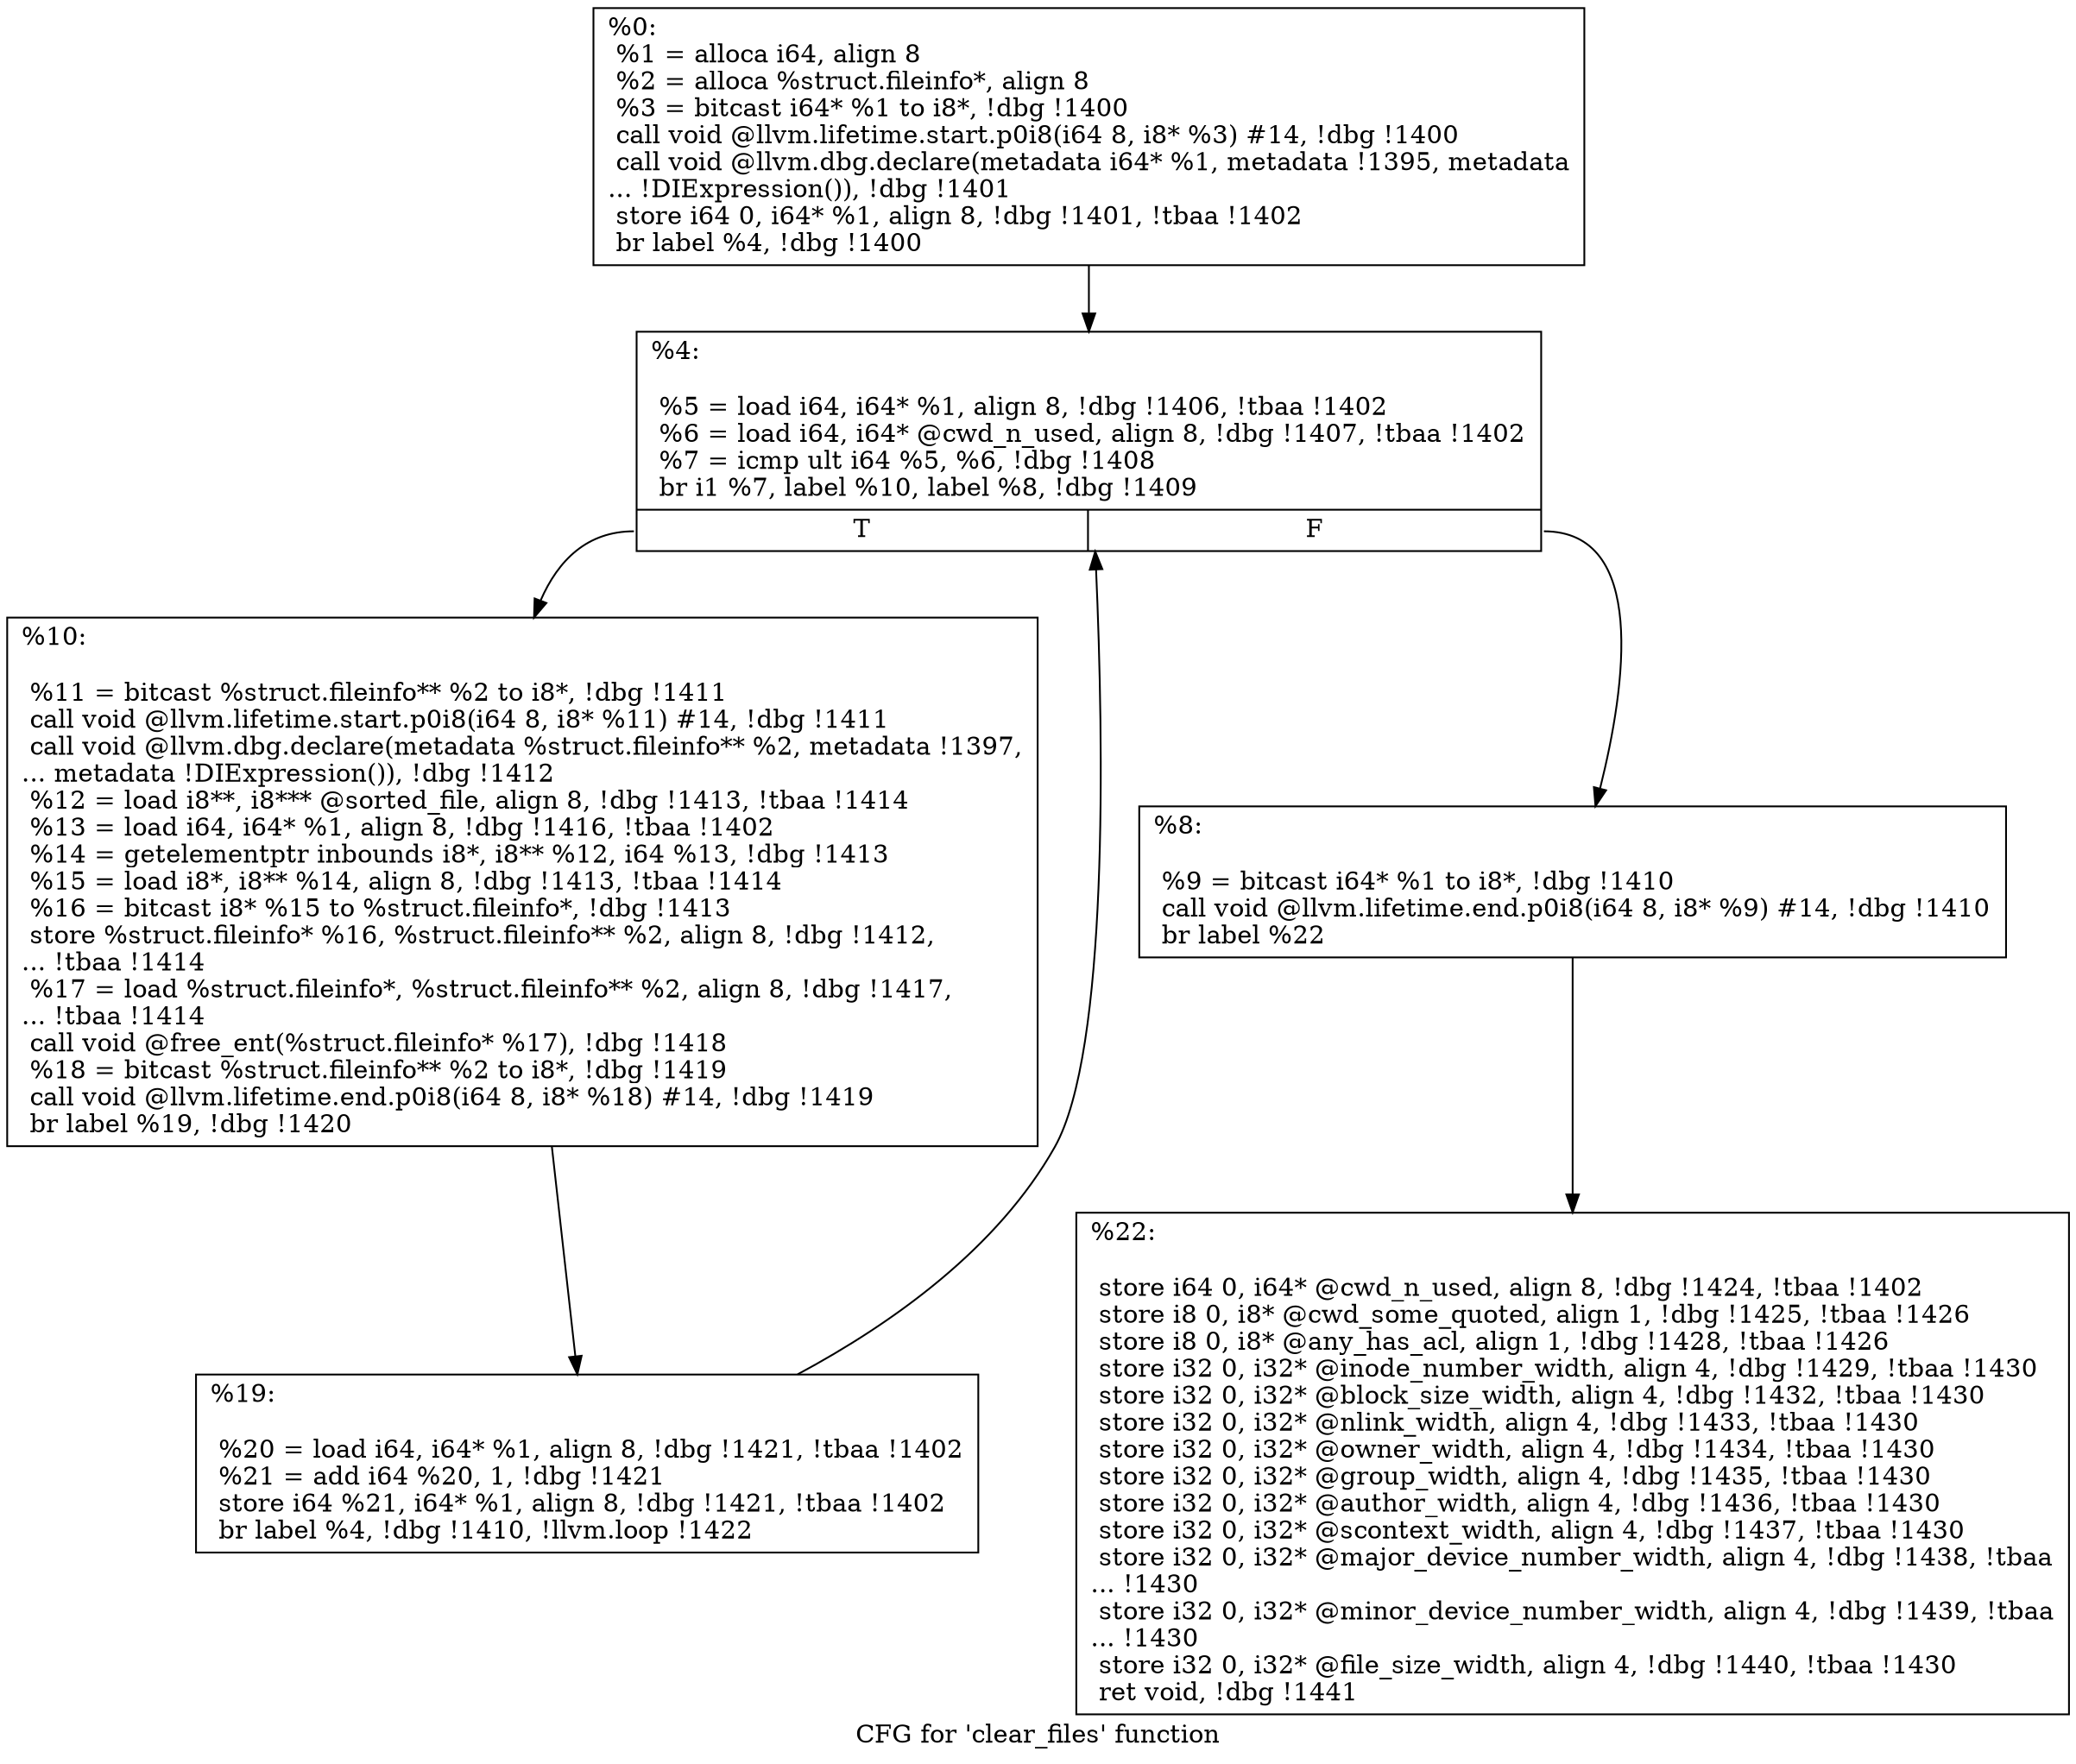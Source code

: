 digraph "CFG for 'clear_files' function" {
	label="CFG for 'clear_files' function";

	Node0x21fba20 [shape=record,label="{%0:\l  %1 = alloca i64, align 8\l  %2 = alloca %struct.fileinfo*, align 8\l  %3 = bitcast i64* %1 to i8*, !dbg !1400\l  call void @llvm.lifetime.start.p0i8(i64 8, i8* %3) #14, !dbg !1400\l  call void @llvm.dbg.declare(metadata i64* %1, metadata !1395, metadata\l... !DIExpression()), !dbg !1401\l  store i64 0, i64* %1, align 8, !dbg !1401, !tbaa !1402\l  br label %4, !dbg !1400\l}"];
	Node0x21fba20 -> Node0x21fc8e0;
	Node0x21fc8e0 [shape=record,label="{%4:\l\l  %5 = load i64, i64* %1, align 8, !dbg !1406, !tbaa !1402\l  %6 = load i64, i64* @cwd_n_used, align 8, !dbg !1407, !tbaa !1402\l  %7 = icmp ult i64 %5, %6, !dbg !1408\l  br i1 %7, label %10, label %8, !dbg !1409\l|{<s0>T|<s1>F}}"];
	Node0x21fc8e0:s0 -> Node0x21fc980;
	Node0x21fc8e0:s1 -> Node0x21fc930;
	Node0x21fc930 [shape=record,label="{%8:\l\l  %9 = bitcast i64* %1 to i8*, !dbg !1410\l  call void @llvm.lifetime.end.p0i8(i64 8, i8* %9) #14, !dbg !1410\l  br label %22\l}"];
	Node0x21fc930 -> Node0x21fca20;
	Node0x21fc980 [shape=record,label="{%10:\l\l  %11 = bitcast %struct.fileinfo** %2 to i8*, !dbg !1411\l  call void @llvm.lifetime.start.p0i8(i64 8, i8* %11) #14, !dbg !1411\l  call void @llvm.dbg.declare(metadata %struct.fileinfo** %2, metadata !1397,\l... metadata !DIExpression()), !dbg !1412\l  %12 = load i8**, i8*** @sorted_file, align 8, !dbg !1413, !tbaa !1414\l  %13 = load i64, i64* %1, align 8, !dbg !1416, !tbaa !1402\l  %14 = getelementptr inbounds i8*, i8** %12, i64 %13, !dbg !1413\l  %15 = load i8*, i8** %14, align 8, !dbg !1413, !tbaa !1414\l  %16 = bitcast i8* %15 to %struct.fileinfo*, !dbg !1413\l  store %struct.fileinfo* %16, %struct.fileinfo** %2, align 8, !dbg !1412,\l... !tbaa !1414\l  %17 = load %struct.fileinfo*, %struct.fileinfo** %2, align 8, !dbg !1417,\l... !tbaa !1414\l  call void @free_ent(%struct.fileinfo* %17), !dbg !1418\l  %18 = bitcast %struct.fileinfo** %2 to i8*, !dbg !1419\l  call void @llvm.lifetime.end.p0i8(i64 8, i8* %18) #14, !dbg !1419\l  br label %19, !dbg !1420\l}"];
	Node0x21fc980 -> Node0x21fc9d0;
	Node0x21fc9d0 [shape=record,label="{%19:\l\l  %20 = load i64, i64* %1, align 8, !dbg !1421, !tbaa !1402\l  %21 = add i64 %20, 1, !dbg !1421\l  store i64 %21, i64* %1, align 8, !dbg !1421, !tbaa !1402\l  br label %4, !dbg !1410, !llvm.loop !1422\l}"];
	Node0x21fc9d0 -> Node0x21fc8e0;
	Node0x21fca20 [shape=record,label="{%22:\l\l  store i64 0, i64* @cwd_n_used, align 8, !dbg !1424, !tbaa !1402\l  store i8 0, i8* @cwd_some_quoted, align 1, !dbg !1425, !tbaa !1426\l  store i8 0, i8* @any_has_acl, align 1, !dbg !1428, !tbaa !1426\l  store i32 0, i32* @inode_number_width, align 4, !dbg !1429, !tbaa !1430\l  store i32 0, i32* @block_size_width, align 4, !dbg !1432, !tbaa !1430\l  store i32 0, i32* @nlink_width, align 4, !dbg !1433, !tbaa !1430\l  store i32 0, i32* @owner_width, align 4, !dbg !1434, !tbaa !1430\l  store i32 0, i32* @group_width, align 4, !dbg !1435, !tbaa !1430\l  store i32 0, i32* @author_width, align 4, !dbg !1436, !tbaa !1430\l  store i32 0, i32* @scontext_width, align 4, !dbg !1437, !tbaa !1430\l  store i32 0, i32* @major_device_number_width, align 4, !dbg !1438, !tbaa\l... !1430\l  store i32 0, i32* @minor_device_number_width, align 4, !dbg !1439, !tbaa\l... !1430\l  store i32 0, i32* @file_size_width, align 4, !dbg !1440, !tbaa !1430\l  ret void, !dbg !1441\l}"];
}
